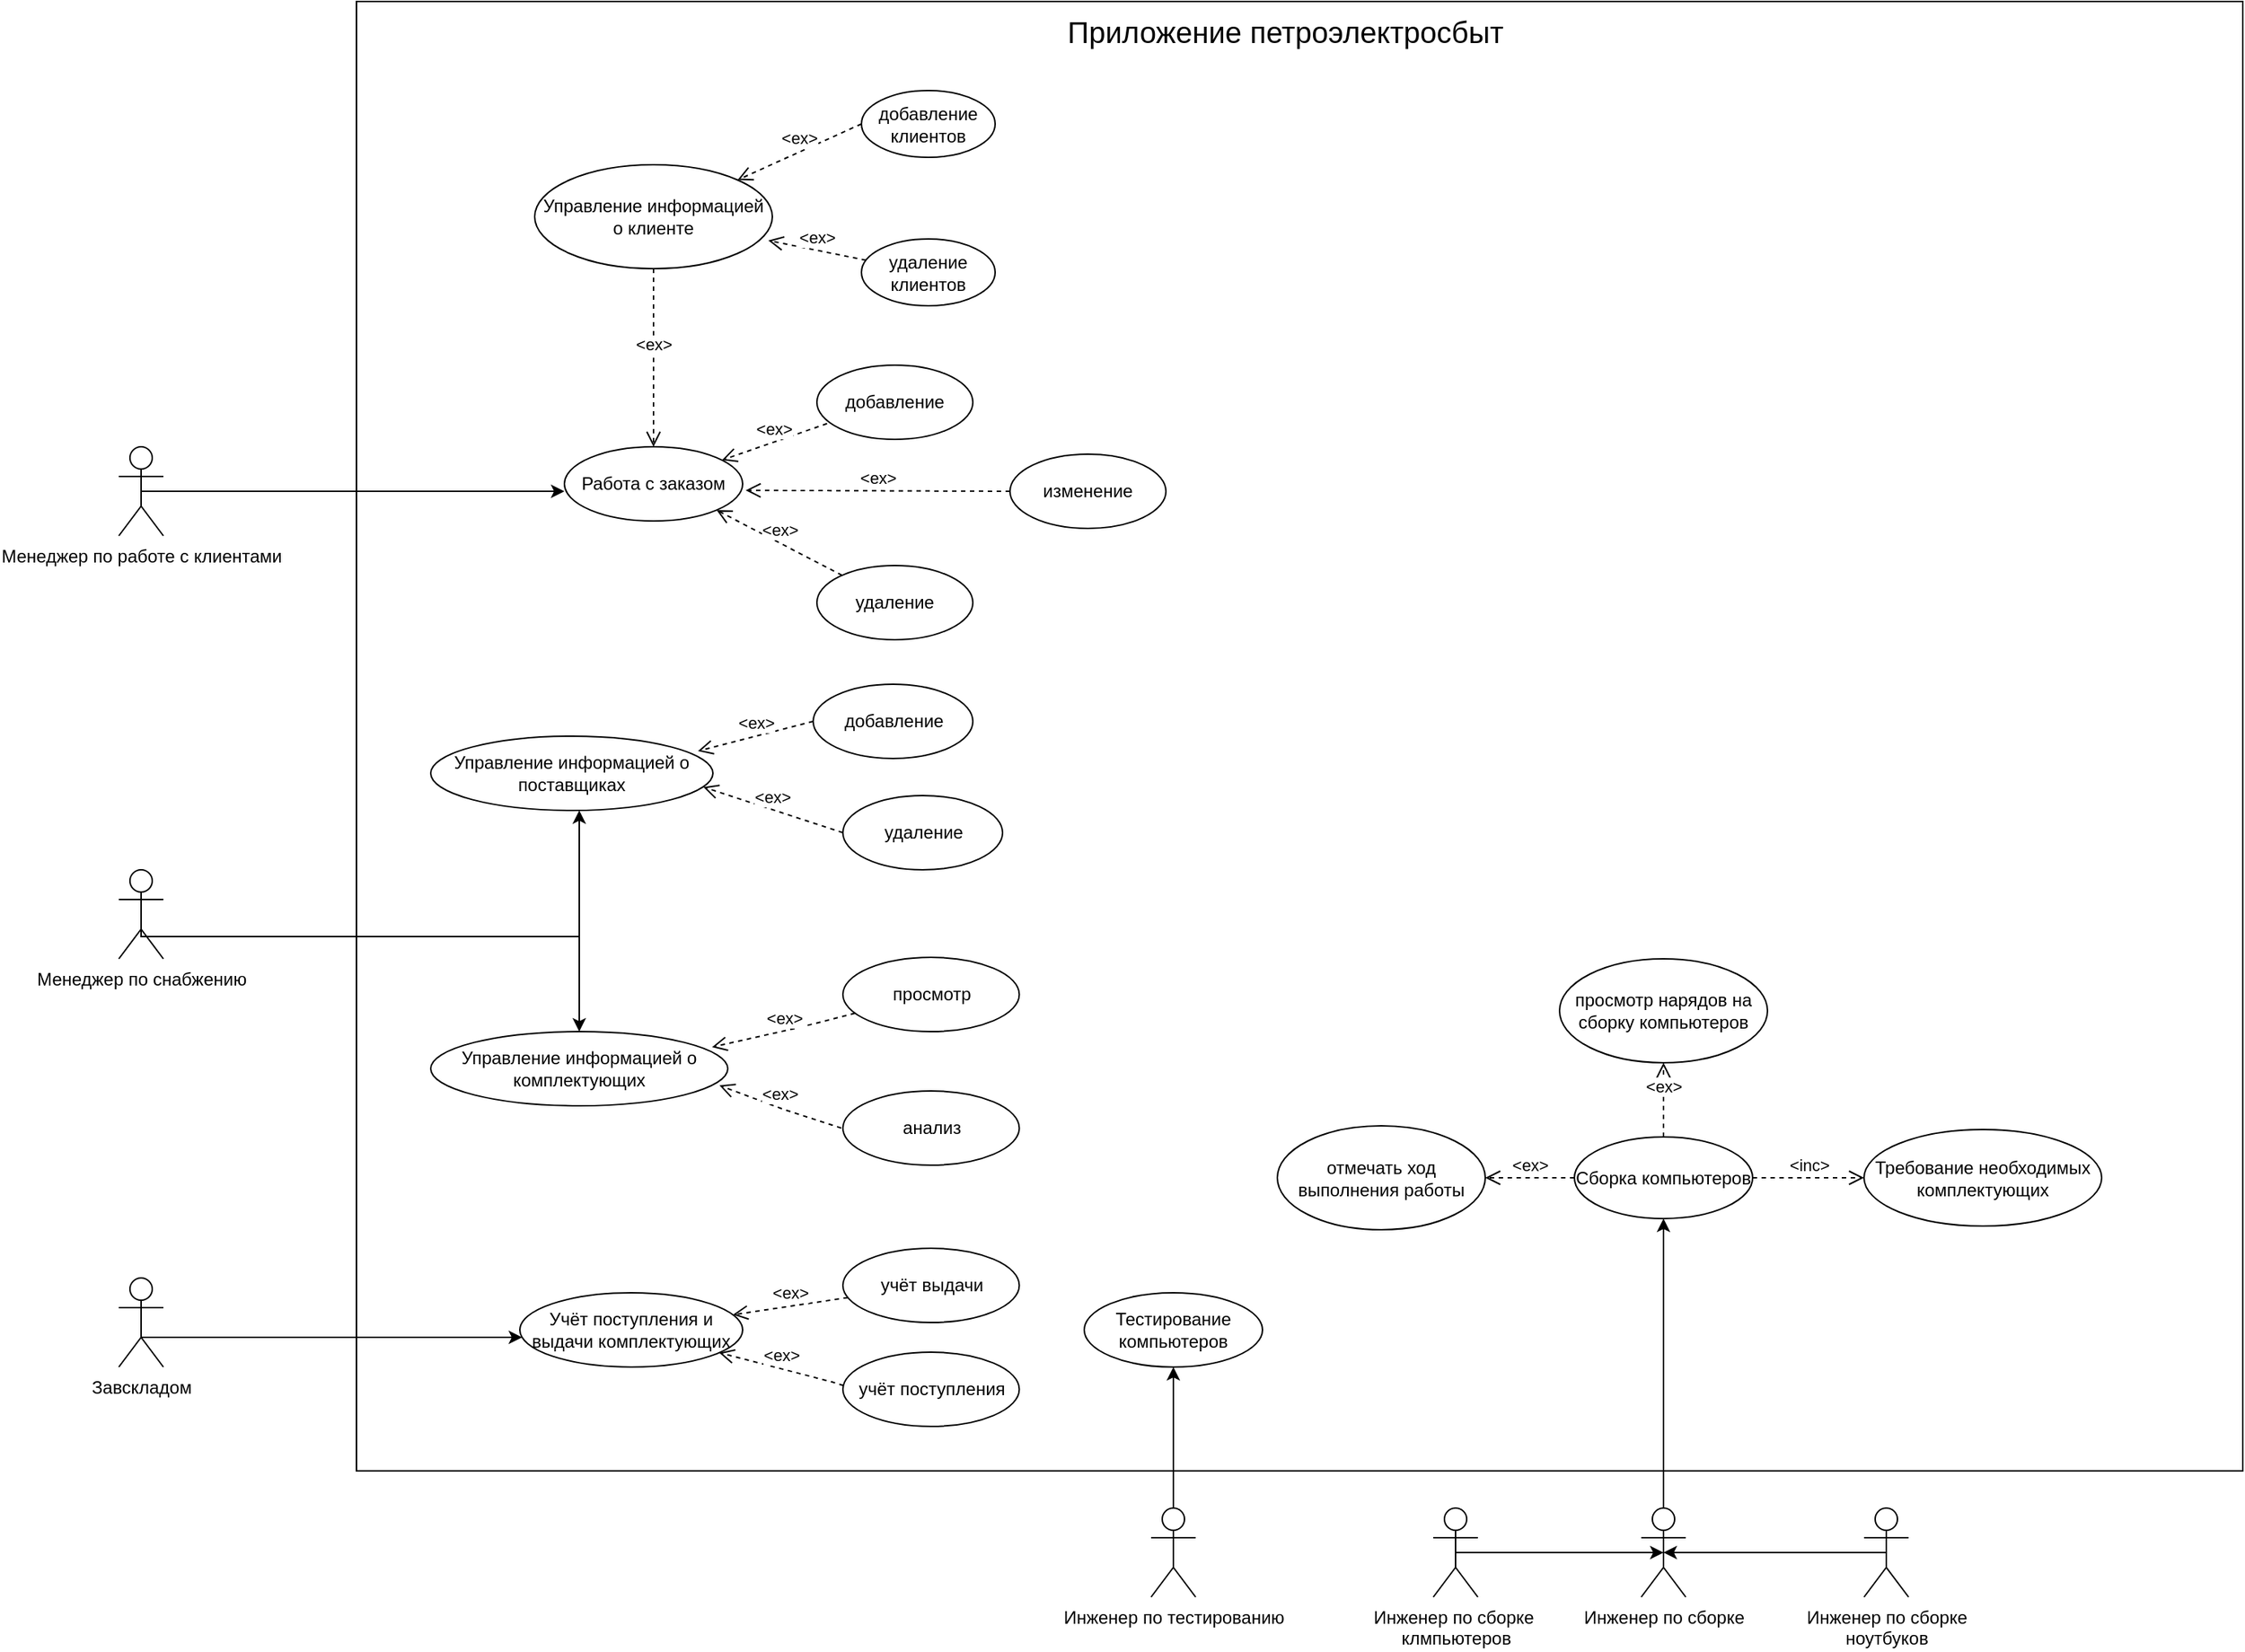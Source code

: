 <mxfile version="20.7.4" type="device"><diagram id="h4uLaU0hJFpm_dDjl1IY" name="Страница 1"><mxGraphModel dx="3418" dy="1329" grid="1" gridSize="10" guides="1" tooltips="1" connect="1" arrows="1" fold="1" page="1" pageScale="1" pageWidth="1169" pageHeight="827" math="0" shadow="0"><root><mxCell id="0"/><mxCell id="1" parent="0"/><mxCell id="lmbcXwJunpR-S4gIk9f7-4" value="" style="rounded=0;whiteSpace=wrap;html=1;" parent="1" vertex="1"><mxGeometry x="20" y="40" width="1270" height="990" as="geometry"/></mxCell><mxCell id="RSONwLIRya4BeNuk0JpV-6" style="edgeStyle=orthogonalEdgeStyle;rounded=0;orthogonalLoop=1;jettySize=auto;html=1;exitX=0.5;exitY=0.5;exitDx=0;exitDy=0;exitPerimeter=0;entryX=0;entryY=0.5;entryDx=0;entryDy=0;" parent="1" source="RSONwLIRya4BeNuk0JpV-1" edge="1"><mxGeometry relative="1" as="geometry"><mxPoint x="160" y="370" as="targetPoint"/></mxGeometry></mxCell><mxCell id="RSONwLIRya4BeNuk0JpV-1" value="Менеджер по работе с клиентами" style="shape=umlActor;verticalLabelPosition=bottom;verticalAlign=top;html=1;outlineConnect=0;" parent="1" vertex="1"><mxGeometry x="-140" y="340" width="30" height="60" as="geometry"/></mxCell><mxCell id="RSONwLIRya4BeNuk0JpV-3" value="Работа с заказом" style="ellipse;whiteSpace=wrap;html=1;" parent="1" vertex="1"><mxGeometry x="160" y="340" width="120" height="50" as="geometry"/></mxCell><mxCell id="RSONwLIRya4BeNuk0JpV-7" value="Управление информацией о клиенте" style="ellipse;whiteSpace=wrap;html=1;" parent="1" vertex="1"><mxGeometry x="140" y="150" width="160" height="70" as="geometry"/></mxCell><mxCell id="RSONwLIRya4BeNuk0JpV-28" style="edgeStyle=orthogonalEdgeStyle;rounded=0;orthogonalLoop=1;jettySize=auto;html=1;exitX=0.5;exitY=0.5;exitDx=0;exitDy=0;exitPerimeter=0;" parent="1" source="RSONwLIRya4BeNuk0JpV-15" target="RSONwLIRya4BeNuk0JpV-26" edge="1"><mxGeometry relative="1" as="geometry"><mxPoint x="167.5" y="600" as="targetPoint"/><Array as="points"><mxPoint x="-125" y="670"/><mxPoint x="170" y="670"/></Array></mxGeometry></mxCell><mxCell id="RSONwLIRya4BeNuk0JpV-29" value="" style="edgeStyle=orthogonalEdgeStyle;rounded=0;orthogonalLoop=1;jettySize=auto;html=1;exitX=0.5;exitY=0.5;exitDx=0;exitDy=0;exitPerimeter=0;" parent="1" source="RSONwLIRya4BeNuk0JpV-15" target="RSONwLIRya4BeNuk0JpV-27" edge="1"><mxGeometry relative="1" as="geometry"><mxPoint x="97.5" y="670" as="sourcePoint"/><mxPoint x="197.5" y="700" as="targetPoint"/><Array as="points"><mxPoint x="-125" y="670"/><mxPoint x="170" y="670"/></Array></mxGeometry></mxCell><mxCell id="RSONwLIRya4BeNuk0JpV-15" value="Менеджер по снабжению" style="shape=umlActor;verticalLabelPosition=bottom;verticalAlign=top;html=1;outlineConnect=0;direction=east;" parent="1" vertex="1"><mxGeometry x="-140" y="625" width="30" height="60" as="geometry"/></mxCell><mxCell id="RSONwLIRya4BeNuk0JpV-21" value="" style="edgeStyle=orthogonalEdgeStyle;rounded=0;orthogonalLoop=1;jettySize=auto;html=1;exitX=0.5;exitY=0.5;exitDx=0;exitDy=0;exitPerimeter=0;" parent="1" source="RSONwLIRya4BeNuk0JpV-18" target="RSONwLIRya4BeNuk0JpV-19" edge="1"><mxGeometry relative="1" as="geometry"><Array as="points"><mxPoint x="127.5" y="940"/><mxPoint x="127.5" y="940"/></Array></mxGeometry></mxCell><mxCell id="RSONwLIRya4BeNuk0JpV-18" value="Завскладом" style="shape=umlActor;verticalLabelPosition=bottom;verticalAlign=top;html=1;outlineConnect=0;direction=east;" parent="1" vertex="1"><mxGeometry x="-140" y="900" width="30" height="60" as="geometry"/></mxCell><mxCell id="RSONwLIRya4BeNuk0JpV-19" value="Учёт поступления и выдачи комплектующих" style="ellipse;whiteSpace=wrap;html=1;" parent="1" vertex="1"><mxGeometry x="130" y="910" width="150" height="50" as="geometry"/></mxCell><mxCell id="RSONwLIRya4BeNuk0JpV-26" value="Управление информацией о поставщиках" style="ellipse;whiteSpace=wrap;html=1;" parent="1" vertex="1"><mxGeometry x="70" y="535" width="190" height="50" as="geometry"/></mxCell><mxCell id="RSONwLIRya4BeNuk0JpV-27" value="Управление информацией о комплектующих" style="ellipse;whiteSpace=wrap;html=1;" parent="1" vertex="1"><mxGeometry x="70" y="734" width="200" height="50" as="geometry"/></mxCell><mxCell id="lmbcXwJunpR-S4gIk9f7-3" style="edgeStyle=orthogonalEdgeStyle;rounded=0;orthogonalLoop=1;jettySize=auto;html=1;" parent="1" source="RSONwLIRya4BeNuk0JpV-30" target="RSONwLIRya4BeNuk0JpV-43" edge="1"><mxGeometry relative="1" as="geometry"><Array as="points"><mxPoint x="900" y="825"/><mxPoint x="900" y="825"/></Array></mxGeometry></mxCell><mxCell id="RSONwLIRya4BeNuk0JpV-30" value="Инженер по сборке" style="shape=umlActor;verticalLabelPosition=bottom;verticalAlign=top;html=1;outlineConnect=0;" parent="1" vertex="1"><mxGeometry x="885" y="1055" width="30" height="60" as="geometry"/></mxCell><mxCell id="RSONwLIRya4BeNuk0JpV-32" value="Инженер по сборке&amp;nbsp;&lt;br&gt;клмпьютеров" style="shape=umlActor;verticalLabelPosition=bottom;verticalAlign=top;html=1;outlineConnect=0;" parent="1" vertex="1"><mxGeometry x="745" y="1055" width="30" height="60" as="geometry"/></mxCell><mxCell id="RSONwLIRya4BeNuk0JpV-33" value="Инженер по сборке &lt;br&gt;ноутбуков" style="shape=umlActor;verticalLabelPosition=bottom;verticalAlign=top;html=1;outlineConnect=0;" parent="1" vertex="1"><mxGeometry x="1035" y="1055" width="30" height="60" as="geometry"/></mxCell><mxCell id="RSONwLIRya4BeNuk0JpV-39" value="" style="endArrow=classic;html=1;rounded=0;exitX=0.5;exitY=0.5;exitDx=0;exitDy=0;exitPerimeter=0;entryX=0.5;entryY=0.5;entryDx=0;entryDy=0;entryPerimeter=0;" parent="1" source="RSONwLIRya4BeNuk0JpV-32" target="RSONwLIRya4BeNuk0JpV-30" edge="1"><mxGeometry width="50" height="50" relative="1" as="geometry"><mxPoint x="855" y="1015" as="sourcePoint"/><mxPoint x="885" y="1045" as="targetPoint"/></mxGeometry></mxCell><mxCell id="RSONwLIRya4BeNuk0JpV-40" value="" style="endArrow=classic;html=1;rounded=0;entryX=0.5;entryY=0.5;entryDx=0;entryDy=0;entryPerimeter=0;exitX=0.5;exitY=0.5;exitDx=0;exitDy=0;exitPerimeter=0;" parent="1" source="RSONwLIRya4BeNuk0JpV-33" target="RSONwLIRya4BeNuk0JpV-30" edge="1"><mxGeometry width="50" height="50" relative="1" as="geometry"><mxPoint x="895" y="975" as="sourcePoint"/><mxPoint x="975" y="1065" as="targetPoint"/></mxGeometry></mxCell><mxCell id="RSONwLIRya4BeNuk0JpV-43" value="Сборка компьютеров" style="ellipse;whiteSpace=wrap;html=1;" parent="1" vertex="1"><mxGeometry x="840" y="805" width="120" height="55" as="geometry"/></mxCell><mxCell id="RSONwLIRya4BeNuk0JpV-45" value="Требование необходимых комплектующих" style="ellipse;whiteSpace=wrap;html=1;" parent="1" vertex="1"><mxGeometry x="1035" y="800" width="160" height="65" as="geometry"/></mxCell><mxCell id="RSONwLIRya4BeNuk0JpV-49" style="edgeStyle=orthogonalEdgeStyle;rounded=0;orthogonalLoop=1;jettySize=auto;html=1;exitX=0.5;exitY=0.5;exitDx=0;exitDy=0;exitPerimeter=0;" parent="1" source="RSONwLIRya4BeNuk0JpV-47" target="RSONwLIRya4BeNuk0JpV-48" edge="1"><mxGeometry relative="1" as="geometry"><mxPoint x="570" y="945" as="targetPoint"/><Array as="points"/></mxGeometry></mxCell><mxCell id="RSONwLIRya4BeNuk0JpV-47" value="Инженер по тестированию" style="shape=umlActor;verticalLabelPosition=bottom;verticalAlign=top;html=1;outlineConnect=0;" parent="1" vertex="1"><mxGeometry x="555" y="1055" width="30" height="60" as="geometry"/></mxCell><mxCell id="RSONwLIRya4BeNuk0JpV-48" value="Тестирование компьютеров" style="ellipse;whiteSpace=wrap;html=1;" parent="1" vertex="1"><mxGeometry x="510" y="910" width="120" height="50" as="geometry"/></mxCell><mxCell id="RSONwLIRya4BeNuk0JpV-53" value="&amp;lt;inc&amp;gt;" style="html=1;verticalAlign=bottom;endArrow=open;dashed=1;endSize=8;rounded=0;entryX=0;entryY=0.5;entryDx=0;entryDy=0;" parent="1" source="RSONwLIRya4BeNuk0JpV-43" target="RSONwLIRya4BeNuk0JpV-45" edge="1"><mxGeometry relative="1" as="geometry"><mxPoint x="960" y="950" as="sourcePoint"/><mxPoint x="1070" y="880" as="targetPoint"/></mxGeometry></mxCell><mxCell id="RSONwLIRya4BeNuk0JpV-55" value="&amp;lt;ex&amp;gt;" style="html=1;verticalAlign=bottom;endArrow=open;dashed=1;endSize=8;rounded=0;entryX=0.5;entryY=0;entryDx=0;entryDy=0;exitX=0.5;exitY=1;exitDx=0;exitDy=0;" parent="1" source="RSONwLIRya4BeNuk0JpV-7" target="RSONwLIRya4BeNuk0JpV-3" edge="1"><mxGeometry relative="1" as="geometry"><mxPoint x="210" y="230" as="sourcePoint"/><mxPoint x="240" y="310" as="targetPoint"/></mxGeometry></mxCell><mxCell id="RSONwLIRya4BeNuk0JpV-56" value="изменение" style="ellipse;whiteSpace=wrap;html=1;" parent="1" vertex="1"><mxGeometry x="460" y="345" width="105" height="50" as="geometry"/></mxCell><mxCell id="RSONwLIRya4BeNuk0JpV-57" value="добавление" style="ellipse;whiteSpace=wrap;html=1;" parent="1" vertex="1"><mxGeometry x="330" y="285" width="105" height="50" as="geometry"/></mxCell><mxCell id="RSONwLIRya4BeNuk0JpV-58" value="удаление" style="ellipse;whiteSpace=wrap;html=1;" parent="1" vertex="1"><mxGeometry x="330" y="420" width="105" height="50" as="geometry"/></mxCell><mxCell id="RSONwLIRya4BeNuk0JpV-59" value="&amp;lt;ex&amp;gt;" style="html=1;verticalAlign=bottom;endArrow=open;dashed=1;endSize=8;rounded=0;entryX=1.017;entryY=0.587;entryDx=0;entryDy=0;exitX=0;exitY=0.5;exitDx=0;exitDy=0;entryPerimeter=0;" parent="1" source="RSONwLIRya4BeNuk0JpV-56" target="RSONwLIRya4BeNuk0JpV-3" edge="1"><mxGeometry relative="1" as="geometry"><mxPoint x="450" y="365" as="sourcePoint"/><mxPoint x="270" y="360" as="targetPoint"/><Array as="points"/></mxGeometry></mxCell><mxCell id="RSONwLIRya4BeNuk0JpV-61" value="&amp;lt;ex&amp;gt;" style="html=1;verticalAlign=bottom;endArrow=open;dashed=1;endSize=8;rounded=0;entryX=1;entryY=1;entryDx=0;entryDy=0;" parent="1" source="RSONwLIRya4BeNuk0JpV-58" target="RSONwLIRya4BeNuk0JpV-3" edge="1"><mxGeometry relative="1" as="geometry"><mxPoint x="437.96" y="390" as="sourcePoint"/><mxPoint x="260.0" y="389.35" as="targetPoint"/><Array as="points"/></mxGeometry></mxCell><mxCell id="RSONwLIRya4BeNuk0JpV-62" value="&amp;lt;ex&amp;gt;" style="html=1;verticalAlign=bottom;endArrow=open;dashed=1;endSize=8;rounded=0;exitX=0.065;exitY=0.788;exitDx=0;exitDy=0;exitPerimeter=0;" parent="1" source="RSONwLIRya4BeNuk0JpV-57" target="RSONwLIRya4BeNuk0JpV-3" edge="1"><mxGeometry relative="1" as="geometry"><mxPoint x="357.1" y="436.538" as="sourcePoint"/><mxPoint x="272.792" y="392.524" as="targetPoint"/><Array as="points"/></mxGeometry></mxCell><mxCell id="RSONwLIRya4BeNuk0JpV-63" value="добавление клиентов&lt;span style=&quot;color: rgba(0, 0, 0, 0); font-family: monospace; font-size: 0px; text-align: start;&quot;&gt;%3CmxGraphModel%3E%3Croot%3E%3CmxCell%20id%3D%220%22%2F%3E%3CmxCell%20id%3D%221%22%20parent%3D%220%22%2F%3E%3CmxCell%20id%3D%222%22%20value%3D%22%26amp%3Blt%3Bex%26amp%3Bgt%3B%22%20style%3D%22html%3D1%3BverticalAlign%3Dbottom%3BendArrow%3Dopen%3Bdashed%3D1%3BendSize%3D8%3Brounded%3D0%3BentryX%3D1%3BentryY%3D1%3BentryDx%3D0%3BentryDy%3D0%3B%22%20edge%3D%221%22%20parent%3D%221%22%3E%3CmxGeometry%20relative%3D%221%22%20as%3D%22geometry%22%3E%3CmxPoint%20x%3D%22347.1%22%20y%3D%22336.538%22%20as%3D%22sourcePoint%22%2F%3E%3CmxPoint%20x%3D%22262.792%22%20y%3D%22292.524%22%20as%3D%22targetPoint%22%2F%3E%3CArray%20as%3D%22points%22%2F%3E%3C%2FmxGeometry%3E%3C%2FmxCell%3E%3C%2Froot%3E%3C%2FmxGraphModel%3E&lt;/span&gt;&lt;span style=&quot;color: rgba(0, 0, 0, 0); font-family: monospace; font-size: 0px; text-align: start;&quot;&gt;%3CmxGraphModel%3E%3Croot%3E%3CmxCell%20id%3D%220%22%2F%3E%3CmxCell%20id%3D%221%22%20parent%3D%220%22%2F%3E%3CmxCell%20id%3D%222%22%20value%3D%22%26amp%3Blt%3Bex%26amp%3Bgt%3B%22%20style%3D%22html%3D1%3BverticalAlign%3Dbottom%3BendArrow%3Dopen%3Bdashed%3D1%3BendSize%3D8%3Brounded%3D0%3BentryX%3D1%3BentryY%3D1%3BentryDx%3D0%3BentryDy%3D0%3B%22%20edge%3D%221%22%20parent%3D%221%22%3E%3CmxGeometry%20relative%3D%221%22%20as%3D%22geometry%22%3E%3CmxPoint%20x%3D%22347.1%22%20y%3D%22336.538%22%20as%3D%22sourcePoint%22%2F%3E%3CmxPoint%20x%3D%22262.792%22%20y%3D%22292.524%22%20as%3D%22targetPoint%22%2F%3E%3CArray%20as%3D%22points%22%2F%3E%3C%2FmxGeometry%3E%3C%2FmxCell%3E%3C%2Froot%3E%3C%2FmxGraphModel%3E&lt;/span&gt;" style="ellipse;whiteSpace=wrap;html=1;" parent="1" vertex="1"><mxGeometry x="360" y="100" width="90" height="45" as="geometry"/></mxCell><mxCell id="RSONwLIRya4BeNuk0JpV-64" value="удаление клиентов&lt;span style=&quot;color: rgba(0, 0, 0, 0); font-family: monospace; font-size: 0px; text-align: start;&quot;&gt;%3CmxGraphModel%3E%3Croot%3E%3CmxCell%20id%3D%220%22%2F%3E%3CmxCell%20id%3D%221%22%20parent%3D%220%22%2F%3E%3CmxCell%20id%3D%222%22%20value%3D%22%26amp%3Blt%3Bex%26amp%3Bgt%3B%22%20style%3D%22html%3D1%3BverticalAlign%3Dbottom%3BendArrow%3Dopen%3Bdashed%3D1%3BendSize%3D8%3Brounded%3D0%3BentryX%3D1%3BentryY%3D1%3BentryDx%3D0%3BentryDy%3D0%3B%22%20edge%3D%221%22%20parent%3D%221%22%3E%3CmxGeometry%20relative%3D%221%22%20as%3D%22geometry%22%3E%3CmxPoint%20x%3D%22347.1%22%20y%3D%22336.538%22%20as%3D%22sourcePoint%22%2F%3E%3CmxPoint%20x%3D%22262.792%22%20y%3D%22292.524%22%20as%3D%22targetPoint%22%2F%3E%3CArray%20as%3D%22points%22%2F%3E%3C%2FmxGeometry%3E%3C%2FmxCell%3E%3C%2Froot%3E%3C%2FmxGraphModel%3E&lt;/span&gt;&lt;span style=&quot;color: rgba(0, 0, 0, 0); font-family: monospace; font-size: 0px; text-align: start;&quot;&gt;%3CmxGraphModel%3E%3Croot%3E%3CmxCell%20id%3D%220%22%2F%3E%3CmxCell%20id%3D%221%22%20parent%3D%220%22%2F%3E%3CmxCell%20id%3D%222%22%20value%3D%22%26amp%3Blt%3Bex%26amp%3Bgt%3B%22%20style%3D%22html%3D1%3BverticalAlign%3Dbottom%3BendArrow%3Dopen%3Bdashed%3D1%3BendSize%3D8%3Brounded%3D0%3BentryX%3D1%3BentryY%3D1%3BentryDx%3D0%3BentryDy%3D0%3B%22%20edge%3D%221%22%20parent%3D%221%22%3E%3CmxGeometry%20relative%3D%221%22%20as%3D%22geometry%22%3E%3CmxPoint%20x%3D%22347.1%22%20y%3D%22336.538%22%20as%3D%22sourcePoint%22%2F%3E%3CmxPoint%20x%3D%22262.792%22%20y%3D%22292.524%22%20as%3D%22targetPoint%22%2F%3E%3CArray%20as%3D%22points%22%2F%3E%3C%2FmxGeometry%3E%3C%2FmxCell%3E%3C%2Froot%3E%3C%2FmxGraphModel%3E&lt;/span&gt;" style="ellipse;whiteSpace=wrap;html=1;" parent="1" vertex="1"><mxGeometry x="360" y="200" width="90" height="45" as="geometry"/></mxCell><mxCell id="RSONwLIRya4BeNuk0JpV-65" value="&amp;lt;ex&amp;gt;" style="html=1;verticalAlign=bottom;endArrow=open;dashed=1;endSize=8;rounded=0;exitX=0;exitY=0.5;exitDx=0;exitDy=0;entryX=1;entryY=0;entryDx=0;entryDy=0;" parent="1" source="RSONwLIRya4BeNuk0JpV-63" target="RSONwLIRya4BeNuk0JpV-7" edge="1"><mxGeometry relative="1" as="geometry"><mxPoint x="370.495" y="130.0" as="sourcePoint"/><mxPoint x="290" y="155" as="targetPoint"/><Array as="points"/></mxGeometry></mxCell><mxCell id="RSONwLIRya4BeNuk0JpV-66" value="&amp;lt;ex&amp;gt;" style="html=1;verticalAlign=bottom;endArrow=open;dashed=1;endSize=8;rounded=0;entryX=0.983;entryY=0.729;entryDx=0;entryDy=0;entryPerimeter=0;" parent="1" source="RSONwLIRya4BeNuk0JpV-64" target="RSONwLIRya4BeNuk0JpV-7" edge="1"><mxGeometry relative="1" as="geometry"><mxPoint x="370" y="132.5" as="sourcePoint"/><mxPoint x="286.569" y="170.251" as="targetPoint"/><Array as="points"/></mxGeometry></mxCell><mxCell id="RSONwLIRya4BeNuk0JpV-67" value="добавление&lt;span style=&quot;color: rgba(0, 0, 0, 0); font-family: monospace; font-size: 0px; text-align: start;&quot;&gt;%3CmxGraphModel%3E%3Croot%3E%3CmxCell%20id%3D%220%22%2F%3E%3CmxCell%20id%3D%221%22%20parent%3D%220%22%2F%3E%3CmxCell%20id%3D%222%22%20value%3D%22%26amp%3Blt%3Bex%26amp%3Bgt%3B%22%20style%3D%22html%3D1%3BverticalAlign%3Dbottom%3BendArrow%3Dopen%3Bdashed%3D1%3BendSize%3D8%3Brounded%3D0%3BexitX%3D0%3BexitY%3D0.5%3BexitDx%3D0%3BexitDy%3D0%3BentryX%3D1%3BentryY%3D0%3BentryDx%3D0%3BentryDy%3D0%3B%22%20edge%3D%221%22%20parent%3D%221%22%3E%3CmxGeometry%20relative%3D%221%22%20as%3D%22geometry%22%3E%3CmxPoint%20x%3D%22360%22%20y%3D%22-47.5%22%20as%3D%22sourcePoint%22%2F%3E%3CmxPoint%20x%3D%22276.569%22%20y%3D%22-9.749%22%20as%3D%22targetPoint%22%2F%3E%3CArray%20as%3D%22points%22%2F%3E%3C%2FmxGeometry%3E%3C%2FmxCell%3E%3C%2Froot%3E%3C%2FmxGraphModel%3Eм&lt;/span&gt;" style="ellipse;whiteSpace=wrap;html=1;" parent="1" vertex="1"><mxGeometry x="327.5" y="500" width="107.5" height="50" as="geometry"/></mxCell><mxCell id="RSONwLIRya4BeNuk0JpV-69" value="удаление" style="ellipse;whiteSpace=wrap;html=1;" parent="1" vertex="1"><mxGeometry x="347.5" y="575" width="107.5" height="50" as="geometry"/></mxCell><mxCell id="RSONwLIRya4BeNuk0JpV-70" value="&amp;lt;ex&amp;gt;" style="html=1;verticalAlign=bottom;endArrow=open;dashed=1;endSize=8;rounded=0;exitX=0;exitY=0.5;exitDx=0;exitDy=0;entryX=0.966;entryY=0.685;entryDx=0;entryDy=0;entryPerimeter=0;" parent="1" source="RSONwLIRya4BeNuk0JpV-69" target="RSONwLIRya4BeNuk0JpV-26" edge="1"><mxGeometry relative="1" as="geometry"><mxPoint x="337.5" y="610" as="sourcePoint"/><mxPoint x="267.5" y="580" as="targetPoint"/><Array as="points"/></mxGeometry></mxCell><mxCell id="RSONwLIRya4BeNuk0JpV-71" value="&amp;lt;ex&amp;gt;" style="html=1;verticalAlign=bottom;endArrow=open;dashed=1;endSize=8;rounded=0;entryX=0.947;entryY=0.2;entryDx=0;entryDy=0;entryPerimeter=0;exitX=0;exitY=0.5;exitDx=0;exitDy=0;" parent="1" source="RSONwLIRya4BeNuk0JpV-67" target="RSONwLIRya4BeNuk0JpV-26" edge="1"><mxGeometry relative="1" as="geometry"><mxPoint x="317.5" y="530" as="sourcePoint"/><mxPoint x="277.5" y="550" as="targetPoint"/><Array as="points"/></mxGeometry></mxCell><mxCell id="RSONwLIRya4BeNuk0JpV-73" value="просмотр" style="ellipse;whiteSpace=wrap;html=1;" parent="1" vertex="1"><mxGeometry x="347.5" y="684" width="118.75" height="50" as="geometry"/></mxCell><mxCell id="RSONwLIRya4BeNuk0JpV-74" value="анализ" style="ellipse;whiteSpace=wrap;html=1;" parent="1" vertex="1"><mxGeometry x="347.5" y="774" width="118.75" height="50" as="geometry"/></mxCell><mxCell id="RSONwLIRya4BeNuk0JpV-75" value="&amp;lt;ex&amp;gt;" style="html=1;verticalAlign=bottom;endArrow=open;dashed=1;endSize=8;rounded=0;exitX=0.013;exitY=0.252;exitDx=0;exitDy=0;exitPerimeter=0;entryX=0.972;entryY=0.726;entryDx=0;entryDy=0;entryPerimeter=0;" parent="1" target="RSONwLIRya4BeNuk0JpV-27" edge="1"><mxGeometry relative="1" as="geometry"><mxPoint x="346.397" y="799.0" as="sourcePoint"/><mxPoint x="291.04" y="780.65" as="targetPoint"/><Array as="points"><mxPoint x="307.5" y="786.4"/></Array></mxGeometry></mxCell><mxCell id="RSONwLIRya4BeNuk0JpV-77" value="&amp;lt;ex&amp;gt;" style="html=1;verticalAlign=bottom;endArrow=open;dashed=1;endSize=8;rounded=0;entryX=0.947;entryY=0.209;entryDx=0;entryDy=0;entryPerimeter=0;" parent="1" source="RSONwLIRya4BeNuk0JpV-73" target="RSONwLIRya4BeNuk0JpV-27" edge="1"><mxGeometry relative="1" as="geometry"><mxPoint x="356.397" y="744" as="sourcePoint"/><mxPoint x="274.4" y="715.3" as="targetPoint"/><Array as="points"><mxPoint x="317.5" y="731.4"/></Array></mxGeometry></mxCell><mxCell id="RSONwLIRya4BeNuk0JpV-78" value="учёт выдачи" style="ellipse;whiteSpace=wrap;html=1;" parent="1" vertex="1"><mxGeometry x="347.5" y="880" width="118.75" height="50" as="geometry"/></mxCell><mxCell id="RSONwLIRya4BeNuk0JpV-79" value="учёт поступления" style="ellipse;whiteSpace=wrap;html=1;" parent="1" vertex="1"><mxGeometry x="347.5" y="950" width="118.75" height="50" as="geometry"/></mxCell><mxCell id="RSONwLIRya4BeNuk0JpV-80" value="&amp;lt;ex&amp;gt;" style="html=1;verticalAlign=bottom;endArrow=open;dashed=1;endSize=8;rounded=0;exitX=0.004;exitY=0.45;exitDx=0;exitDy=0;exitPerimeter=0;" parent="1" source="RSONwLIRya4BeNuk0JpV-79" target="RSONwLIRya4BeNuk0JpV-19" edge="1"><mxGeometry relative="1" as="geometry"><mxPoint x="350" y="970" as="sourcePoint"/><mxPoint x="318.0" y="960.0" as="targetPoint"/><Array as="points"><mxPoint x="340" y="970"/></Array></mxGeometry></mxCell><mxCell id="RSONwLIRya4BeNuk0JpV-81" value="&amp;lt;ex&amp;gt;" style="html=1;verticalAlign=bottom;endArrow=open;dashed=1;endSize=8;rounded=0;" parent="1" source="RSONwLIRya4BeNuk0JpV-78" target="RSONwLIRya4BeNuk0JpV-19" edge="1"><mxGeometry relative="1" as="geometry"><mxPoint x="393.157" y="866.47" as="sourcePoint"/><mxPoint x="320" y="870" as="targetPoint"/><Array as="points"/></mxGeometry></mxCell><mxCell id="RSONwLIRya4BeNuk0JpV-82" value="просмотр нарядов на сборку компьютеров" style="ellipse;whiteSpace=wrap;html=1;" parent="1" vertex="1"><mxGeometry x="830" y="685" width="140" height="70" as="geometry"/></mxCell><mxCell id="RSONwLIRya4BeNuk0JpV-83" value="отмечать ход выполнения работы" style="ellipse;whiteSpace=wrap;html=1;" parent="1" vertex="1"><mxGeometry x="640" y="797.5" width="140" height="70" as="geometry"/></mxCell><mxCell id="RSONwLIRya4BeNuk0JpV-84" value="&amp;lt;ex&amp;gt;" style="html=1;verticalAlign=bottom;endArrow=open;dashed=1;endSize=8;rounded=0;" parent="1" target="RSONwLIRya4BeNuk0JpV-82" edge="1" source="RSONwLIRya4BeNuk0JpV-43"><mxGeometry relative="1" as="geometry"><mxPoint x="840" y="830" as="sourcePoint"/><mxPoint x="662.04" y="830.0" as="targetPoint"/><Array as="points"/></mxGeometry></mxCell><mxCell id="RSONwLIRya4BeNuk0JpV-85" value="&amp;lt;ex&amp;gt;" style="html=1;verticalAlign=bottom;endArrow=open;dashed=1;endSize=8;rounded=0;exitX=0;exitY=0.5;exitDx=0;exitDy=0;" parent="1" source="RSONwLIRya4BeNuk0JpV-43" target="RSONwLIRya4BeNuk0JpV-83" edge="1"><mxGeometry relative="1" as="geometry"><mxPoint x="830.34" y="865" as="sourcePoint"/><mxPoint x="709.0" y="850.58" as="targetPoint"/><Array as="points"/></mxGeometry></mxCell><mxCell id="lmbcXwJunpR-S4gIk9f7-5" value="&lt;font style=&quot;font-size: 20px;&quot;&gt;Приложение петроэлектросбыт&lt;/font&gt;" style="text;html=1;align=center;verticalAlign=middle;resizable=0;points=[];autosize=1;strokeColor=none;fillColor=none;" parent="1" vertex="1"><mxGeometry x="485" y="40" width="320" height="40" as="geometry"/></mxCell></root></mxGraphModel></diagram></mxfile>